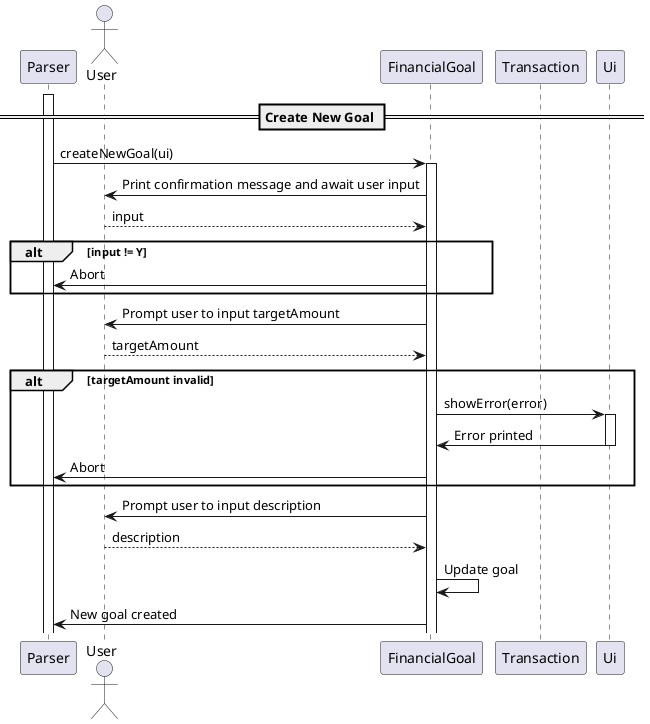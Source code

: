 @startuml

participant Parser
actor User
participant FinancialGoal
participant Transaction
participant Ui

== Create New Goal ==
activate Parser
Parser -> FinancialGoal : createNewGoal(ui)
activate FinancialGoal
FinancialGoal -> User : Print confirmation message and await user input
User --> FinancialGoal : input
alt input != Y
    FinancialGoal -> Parser : Abort
end
FinancialGoal -> User : Prompt user to input targetAmount
User --> FinancialGoal : targetAmount
alt targetAmount invalid
    FinancialGoal -> Ui : showError(error)
    activate Ui
    Ui -> FinancialGoal : Error printed
    deactivate Ui
    FinancialGoal -> Parser : Abort
end
FinancialGoal -> User : Prompt user to input description
User --> FinancialGoal : description
FinancialGoal -> FinancialGoal : Update goal
FinancialGoal -> Parser : New goal created

@enduml